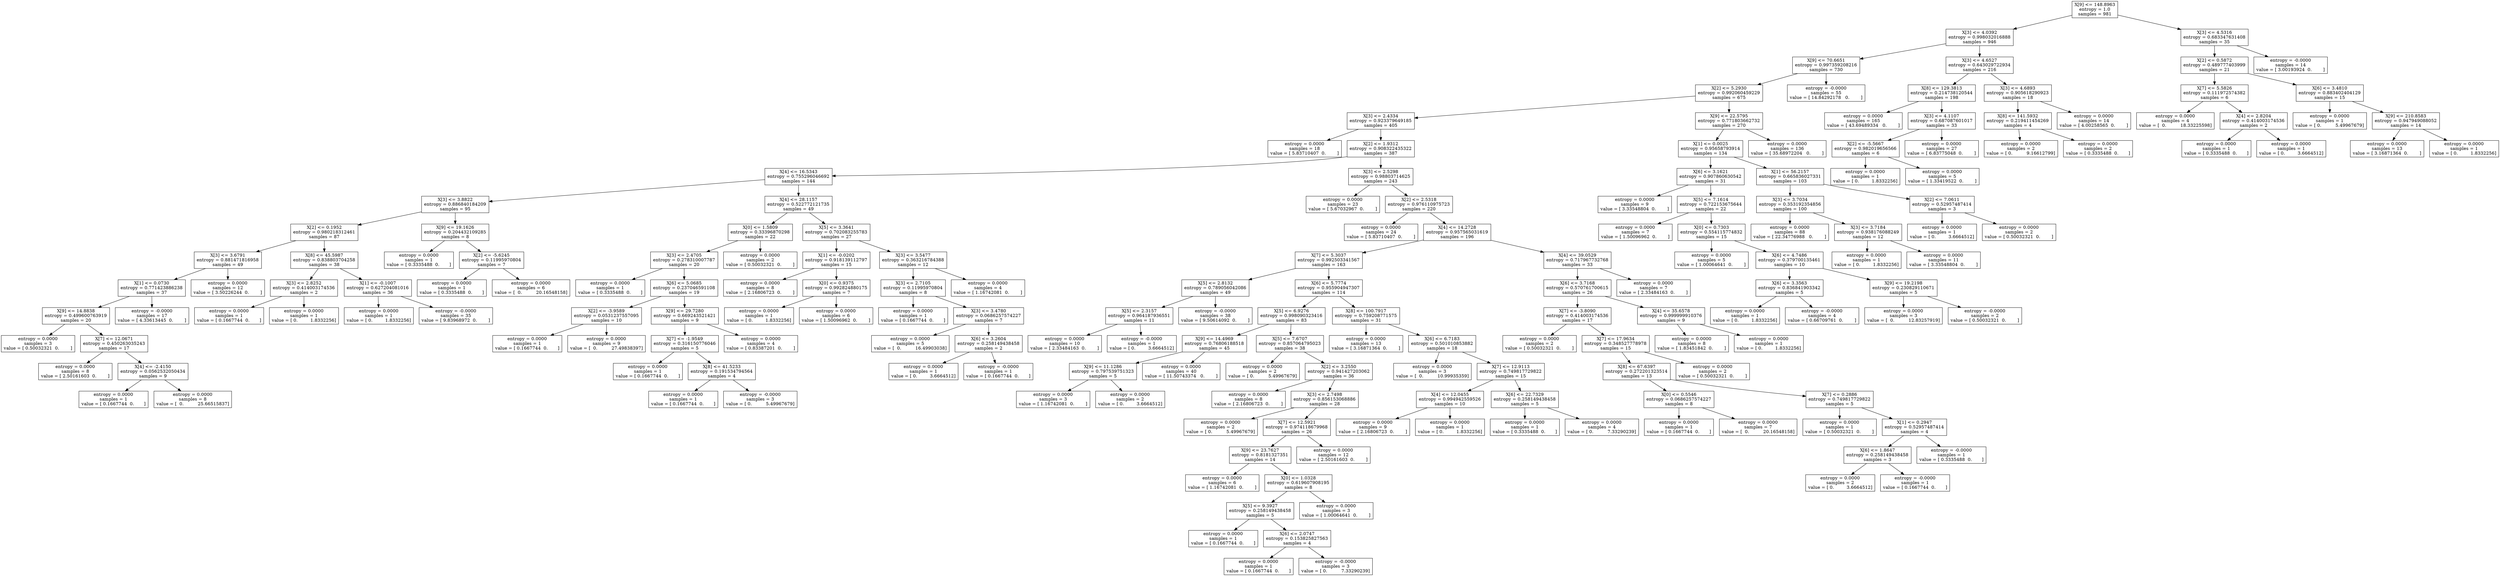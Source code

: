 digraph Tree {
0 [label="X[9] <= 148.8963\nentropy = 1.0\nsamples = 981", shape="box"] ;
1 [label="X[3] <= 4.0392\nentropy = 0.998032016888\nsamples = 946", shape="box"] ;
0 -> 1 ;
2 [label="X[9] <= 70.6651\nentropy = 0.997359208216\nsamples = 730", shape="box"] ;
1 -> 2 ;
3 [label="X[2] <= 5.2930\nentropy = 0.992060459229\nsamples = 675", shape="box"] ;
2 -> 3 ;
4 [label="X[3] <= 2.4334\nentropy = 0.923379649185\nsamples = 405", shape="box"] ;
3 -> 4 ;
5 [label="entropy = 0.0000\nsamples = 18\nvalue = [ 5.83710407  0.        ]", shape="box"] ;
4 -> 5 ;
6 [label="X[2] <= 1.9312\nentropy = 0.908322435322\nsamples = 387", shape="box"] ;
4 -> 6 ;
7 [label="X[4] <= 16.5343\nentropy = 0.755296046692\nsamples = 144", shape="box"] ;
6 -> 7 ;
8 [label="X[3] <= 3.8822\nentropy = 0.886840184209\nsamples = 95", shape="box"] ;
7 -> 8 ;
9 [label="X[2] <= 0.1952\nentropy = 0.980218312461\nsamples = 87", shape="box"] ;
8 -> 9 ;
10 [label="X[3] <= 3.6791\nentropy = 0.881471816958\nsamples = 49", shape="box"] ;
9 -> 10 ;
11 [label="X[1] <= 0.0730\nentropy = 0.771423886238\nsamples = 37", shape="box"] ;
10 -> 11 ;
12 [label="X[9] <= 14.8838\nentropy = 0.499600763919\nsamples = 20", shape="box"] ;
11 -> 12 ;
13 [label="entropy = 0.0000\nsamples = 3\nvalue = [ 0.50032321  0.        ]", shape="box"] ;
12 -> 13 ;
14 [label="X[7] <= 12.0671\nentropy = 0.450263035243\nsamples = 17", shape="box"] ;
12 -> 14 ;
15 [label="entropy = 0.0000\nsamples = 8\nvalue = [ 2.50161603  0.        ]", shape="box"] ;
14 -> 15 ;
16 [label="X[4] <= -2.4150\nentropy = 0.0562532050434\nsamples = 9", shape="box"] ;
14 -> 16 ;
17 [label="entropy = 0.0000\nsamples = 1\nvalue = [ 0.1667744  0.       ]", shape="box"] ;
16 -> 17 ;
18 [label="entropy = 0.0000\nsamples = 8\nvalue = [  0.          25.66515837]", shape="box"] ;
16 -> 18 ;
19 [label="entropy = -0.0000\nsamples = 17\nvalue = [ 4.33613445  0.        ]", shape="box"] ;
11 -> 19 ;
20 [label="entropy = 0.0000\nsamples = 12\nvalue = [ 3.50226244  0.        ]", shape="box"] ;
10 -> 20 ;
21 [label="X[8] <= 45.5987\nentropy = 0.838803704258\nsamples = 38", shape="box"] ;
9 -> 21 ;
22 [label="X[3] <= 2.8252\nentropy = 0.414003174536\nsamples = 2", shape="box"] ;
21 -> 22 ;
23 [label="entropy = 0.0000\nsamples = 1\nvalue = [ 0.1667744  0.       ]", shape="box"] ;
22 -> 23 ;
24 [label="entropy = 0.0000\nsamples = 1\nvalue = [ 0.         1.8332256]", shape="box"] ;
22 -> 24 ;
25 [label="X[1] <= -0.1007\nentropy = 0.627204081016\nsamples = 36", shape="box"] ;
21 -> 25 ;
26 [label="entropy = 0.0000\nsamples = 1\nvalue = [ 0.         1.8332256]", shape="box"] ;
25 -> 26 ;
27 [label="entropy = -0.0000\nsamples = 35\nvalue = [ 9.83968972  0.        ]", shape="box"] ;
25 -> 27 ;
28 [label="X[9] <= 19.1626\nentropy = 0.204432109285\nsamples = 8", shape="box"] ;
8 -> 28 ;
29 [label="entropy = 0.0000\nsamples = 1\nvalue = [ 0.3335488  0.       ]", shape="box"] ;
28 -> 29 ;
30 [label="X[2] <= -5.6245\nentropy = 0.11995970804\nsamples = 7", shape="box"] ;
28 -> 30 ;
31 [label="entropy = 0.0000\nsamples = 1\nvalue = [ 0.3335488  0.       ]", shape="box"] ;
30 -> 31 ;
32 [label="entropy = 0.0000\nsamples = 6\nvalue = [  0.          20.16548158]", shape="box"] ;
30 -> 32 ;
33 [label="X[4] <= 28.1157\nentropy = 0.522772121735\nsamples = 49", shape="box"] ;
7 -> 33 ;
34 [label="X[0] <= 1.5809\nentropy = 0.33396870298\nsamples = 22", shape="box"] ;
33 -> 34 ;
35 [label="X[3] <= 2.4705\nentropy = 0.278310007787\nsamples = 20", shape="box"] ;
34 -> 35 ;
36 [label="entropy = 0.0000\nsamples = 1\nvalue = [ 0.3335488  0.       ]", shape="box"] ;
35 -> 36 ;
37 [label="X[6] <= 5.0685\nentropy = 0.237046591108\nsamples = 19", shape="box"] ;
35 -> 37 ;
38 [label="X[2] <= -3.9589\nentropy = 0.0531237557095\nsamples = 10", shape="box"] ;
37 -> 38 ;
39 [label="entropy = 0.0000\nsamples = 1\nvalue = [ 0.1667744  0.       ]", shape="box"] ;
38 -> 39 ;
40 [label="entropy = 0.0000\nsamples = 9\nvalue = [  0.          27.49838397]", shape="box"] ;
38 -> 40 ;
41 [label="X[9] <= 29.7280\nentropy = 0.669243521421\nsamples = 9", shape="box"] ;
37 -> 41 ;
42 [label="X[7] <= -1.9549\nentropy = 0.316150776046\nsamples = 5", shape="box"] ;
41 -> 42 ;
43 [label="entropy = 0.0000\nsamples = 1\nvalue = [ 0.1667744  0.       ]", shape="box"] ;
42 -> 43 ;
44 [label="X[8] <= 41.5233\nentropy = 0.191534794564\nsamples = 4", shape="box"] ;
42 -> 44 ;
45 [label="entropy = 0.0000\nsamples = 1\nvalue = [ 0.1667744  0.       ]", shape="box"] ;
44 -> 45 ;
46 [label="entropy = -0.0000\nsamples = 3\nvalue = [ 0.          5.49967679]", shape="box"] ;
44 -> 46 ;
47 [label="entropy = 0.0000\nsamples = 4\nvalue = [ 0.83387201  0.        ]", shape="box"] ;
41 -> 47 ;
48 [label="entropy = 0.0000\nsamples = 2\nvalue = [ 0.50032321  0.        ]", shape="box"] ;
34 -> 48 ;
49 [label="X[5] <= 3.3641\nentropy = 0.702083255783\nsamples = 27", shape="box"] ;
33 -> 49 ;
50 [label="X[1] <= -0.0202\nentropy = 0.918139112797\nsamples = 15", shape="box"] ;
49 -> 50 ;
51 [label="entropy = 0.0000\nsamples = 8\nvalue = [ 2.16806723  0.        ]", shape="box"] ;
50 -> 51 ;
52 [label="X[0] <= 0.9375\nentropy = 0.992824880175\nsamples = 7", shape="box"] ;
50 -> 52 ;
53 [label="entropy = 0.0000\nsamples = 1\nvalue = [ 0.         1.8332256]", shape="box"] ;
52 -> 53 ;
54 [label="entropy = 0.0000\nsamples = 6\nvalue = [ 1.50096962  0.        ]", shape="box"] ;
52 -> 54 ;
55 [label="X[3] <= 3.5477\nentropy = 0.363216784388\nsamples = 12", shape="box"] ;
49 -> 55 ;
56 [label="X[3] <= 2.7105\nentropy = 0.11995970804\nsamples = 8", shape="box"] ;
55 -> 56 ;
57 [label="entropy = 0.0000\nsamples = 1\nvalue = [ 0.1667744  0.       ]", shape="box"] ;
56 -> 57 ;
58 [label="X[3] <= 3.4780\nentropy = 0.0686257574227\nsamples = 7", shape="box"] ;
56 -> 58 ;
59 [label="entropy = 0.0000\nsamples = 5\nvalue = [  0.          16.49903038]", shape="box"] ;
58 -> 59 ;
60 [label="X[6] <= 3.2604\nentropy = 0.258149438458\nsamples = 2", shape="box"] ;
58 -> 60 ;
61 [label="entropy = 0.0000\nsamples = 1\nvalue = [ 0.         3.6664512]", shape="box"] ;
60 -> 61 ;
62 [label="entropy = -0.0000\nsamples = 1\nvalue = [ 0.1667744  0.       ]", shape="box"] ;
60 -> 62 ;
63 [label="entropy = 0.0000\nsamples = 4\nvalue = [ 1.16742081  0.        ]", shape="box"] ;
55 -> 63 ;
64 [label="X[3] <= 2.5298\nentropy = 0.98803714625\nsamples = 243", shape="box"] ;
6 -> 64 ;
65 [label="entropy = 0.0000\nsamples = 23\nvalue = [ 5.67032967  0.        ]", shape="box"] ;
64 -> 65 ;
66 [label="X[2] <= 2.5318\nentropy = 0.976110975723\nsamples = 220", shape="box"] ;
64 -> 66 ;
67 [label="entropy = 0.0000\nsamples = 24\nvalue = [ 5.83710407  0.        ]", shape="box"] ;
66 -> 67 ;
68 [label="X[4] <= 14.2728\nentropy = 0.957565031619\nsamples = 196", shape="box"] ;
66 -> 68 ;
69 [label="X[7] <= 5.3037\nentropy = 0.992503341567\nsamples = 163", shape="box"] ;
68 -> 69 ;
70 [label="X[5] <= 2.8132\nentropy = 0.789056042086\nsamples = 49", shape="box"] ;
69 -> 70 ;
71 [label="X[5] <= 2.3157\nentropy = 0.964187936551\nsamples = 11", shape="box"] ;
70 -> 71 ;
72 [label="entropy = 0.0000\nsamples = 10\nvalue = [ 2.33484163  0.        ]", shape="box"] ;
71 -> 72 ;
73 [label="entropy = -0.0000\nsamples = 1\nvalue = [ 0.         3.6664512]", shape="box"] ;
71 -> 73 ;
74 [label="entropy = -0.0000\nsamples = 38\nvalue = [ 9.50614092  0.        ]", shape="box"] ;
70 -> 74 ;
75 [label="X[6] <= 5.7774\nentropy = 0.955904947307\nsamples = 114", shape="box"] ;
69 -> 75 ;
76 [label="X[5] <= 6.9276\nentropy = 0.998090323416\nsamples = 83", shape="box"] ;
75 -> 76 ;
77 [label="X[9] <= 14.4969\nentropy = 0.76806188518\nsamples = 45", shape="box"] ;
76 -> 77 ;
78 [label="X[9] <= 11.1286\nentropy = 0.797539751323\nsamples = 5", shape="box"] ;
77 -> 78 ;
79 [label="entropy = 0.0000\nsamples = 3\nvalue = [ 1.16742081  0.        ]", shape="box"] ;
78 -> 79 ;
80 [label="entropy = 0.0000\nsamples = 2\nvalue = [ 0.         3.6664512]", shape="box"] ;
78 -> 80 ;
81 [label="entropy = 0.0000\nsamples = 40\nvalue = [ 11.50743374   0.        ]", shape="box"] ;
77 -> 81 ;
82 [label="X[5] <= 7.6707\nentropy = 0.857064795023\nsamples = 38", shape="box"] ;
76 -> 82 ;
83 [label="entropy = 0.0000\nsamples = 2\nvalue = [ 0.          5.49967679]", shape="box"] ;
82 -> 83 ;
84 [label="X[2] <= 3.2550\nentropy = 0.941427203062\nsamples = 36", shape="box"] ;
82 -> 84 ;
85 [label="entropy = 0.0000\nsamples = 8\nvalue = [ 2.16806723  0.        ]", shape="box"] ;
84 -> 85 ;
86 [label="X[3] <= 2.7498\nentropy = 0.856153068886\nsamples = 28", shape="box"] ;
84 -> 86 ;
87 [label="entropy = 0.0000\nsamples = 2\nvalue = [ 0.          5.49967679]", shape="box"] ;
86 -> 87 ;
88 [label="X[7] <= 12.5921\nentropy = 0.974118679968\nsamples = 26", shape="box"] ;
86 -> 88 ;
89 [label="X[9] <= 23.7627\nentropy = 0.8181327351\nsamples = 14", shape="box"] ;
88 -> 89 ;
90 [label="entropy = 0.0000\nsamples = 6\nvalue = [ 1.16742081  0.        ]", shape="box"] ;
89 -> 90 ;
91 [label="X[0] <= 1.0328\nentropy = 0.619607908195\nsamples = 8", shape="box"] ;
89 -> 91 ;
92 [label="X[5] <= 9.3927\nentropy = 0.258149438458\nsamples = 5", shape="box"] ;
91 -> 92 ;
93 [label="entropy = 0.0000\nsamples = 1\nvalue = [ 0.1667744  0.       ]", shape="box"] ;
92 -> 93 ;
94 [label="X[6] <= 2.0747\nentropy = 0.153825827563\nsamples = 4", shape="box"] ;
92 -> 94 ;
95 [label="entropy = 0.0000\nsamples = 1\nvalue = [ 0.1667744  0.       ]", shape="box"] ;
94 -> 95 ;
96 [label="entropy = -0.0000\nsamples = 3\nvalue = [ 0.          7.33290239]", shape="box"] ;
94 -> 96 ;
97 [label="entropy = 0.0000\nsamples = 3\nvalue = [ 1.00064641  0.        ]", shape="box"] ;
91 -> 97 ;
98 [label="entropy = 0.0000\nsamples = 12\nvalue = [ 2.50161603  0.        ]", shape="box"] ;
88 -> 98 ;
99 [label="X[8] <= 100.7917\nentropy = 0.759208771575\nsamples = 31", shape="box"] ;
75 -> 99 ;
100 [label="entropy = 0.0000\nsamples = 13\nvalue = [ 3.16871364  0.        ]", shape="box"] ;
99 -> 100 ;
101 [label="X[6] <= 6.7183\nentropy = 0.501010853882\nsamples = 18", shape="box"] ;
99 -> 101 ;
102 [label="entropy = 0.0000\nsamples = 3\nvalue = [  0.          10.99935359]", shape="box"] ;
101 -> 102 ;
103 [label="X[7] <= 12.9113\nentropy = 0.749817729822\nsamples = 15", shape="box"] ;
101 -> 103 ;
104 [label="X[4] <= 12.0455\nentropy = 0.994942559526\nsamples = 10", shape="box"] ;
103 -> 104 ;
105 [label="entropy = 0.0000\nsamples = 9\nvalue = [ 2.16806723  0.        ]", shape="box"] ;
104 -> 105 ;
106 [label="entropy = 0.0000\nsamples = 1\nvalue = [ 0.         1.8332256]", shape="box"] ;
104 -> 106 ;
107 [label="X[6] <= 22.7329\nentropy = 0.258149438458\nsamples = 5", shape="box"] ;
103 -> 107 ;
108 [label="entropy = 0.0000\nsamples = 1\nvalue = [ 0.3335488  0.       ]", shape="box"] ;
107 -> 108 ;
109 [label="entropy = 0.0000\nsamples = 4\nvalue = [ 0.          7.33290239]", shape="box"] ;
107 -> 109 ;
110 [label="X[4] <= 39.0529\nentropy = 0.717967732768\nsamples = 33", shape="box"] ;
68 -> 110 ;
111 [label="X[6] <= 3.7168\nentropy = 0.570761700615\nsamples = 26", shape="box"] ;
110 -> 111 ;
112 [label="X[7] <= -3.8090\nentropy = 0.414003174536\nsamples = 17", shape="box"] ;
111 -> 112 ;
113 [label="entropy = 0.0000\nsamples = 2\nvalue = [ 0.50032321  0.        ]", shape="box"] ;
112 -> 113 ;
114 [label="X[7] <= 17.9634\nentropy = 0.348527778978\nsamples = 15", shape="box"] ;
112 -> 114 ;
115 [label="X[8] <= 67.6397\nentropy = 0.272201323514\nsamples = 13", shape="box"] ;
114 -> 115 ;
116 [label="X[0] <= 0.5546\nentropy = 0.0686257574227\nsamples = 8", shape="box"] ;
115 -> 116 ;
117 [label="entropy = 0.0000\nsamples = 1\nvalue = [ 0.1667744  0.       ]", shape="box"] ;
116 -> 117 ;
118 [label="entropy = 0.0000\nsamples = 7\nvalue = [  0.          20.16548158]", shape="box"] ;
116 -> 118 ;
119 [label="X[7] <= 0.2886\nentropy = 0.749817729822\nsamples = 5", shape="box"] ;
115 -> 119 ;
120 [label="entropy = 0.0000\nsamples = 1\nvalue = [ 0.50032321  0.        ]", shape="box"] ;
119 -> 120 ;
121 [label="X[1] <= 0.2947\nentropy = 0.52957487414\nsamples = 4", shape="box"] ;
119 -> 121 ;
122 [label="X[6] <= 1.8647\nentropy = 0.258149438458\nsamples = 3", shape="box"] ;
121 -> 122 ;
123 [label="entropy = 0.0000\nsamples = 2\nvalue = [ 0.         3.6664512]", shape="box"] ;
122 -> 123 ;
124 [label="entropy = -0.0000\nsamples = 1\nvalue = [ 0.1667744  0.       ]", shape="box"] ;
122 -> 124 ;
125 [label="entropy = -0.0000\nsamples = 1\nvalue = [ 0.3335488  0.       ]", shape="box"] ;
121 -> 125 ;
126 [label="entropy = 0.0000\nsamples = 2\nvalue = [ 0.50032321  0.        ]", shape="box"] ;
114 -> 126 ;
127 [label="X[4] <= 35.6578\nentropy = 0.999999910376\nsamples = 9", shape="box"] ;
111 -> 127 ;
128 [label="entropy = 0.0000\nsamples = 8\nvalue = [ 1.83451842  0.        ]", shape="box"] ;
127 -> 128 ;
129 [label="entropy = 0.0000\nsamples = 1\nvalue = [ 0.         1.8332256]", shape="box"] ;
127 -> 129 ;
130 [label="entropy = 0.0000\nsamples = 7\nvalue = [ 2.33484163  0.        ]", shape="box"] ;
110 -> 130 ;
131 [label="X[9] <= 22.5795\nentropy = 0.771803662732\nsamples = 270", shape="box"] ;
3 -> 131 ;
132 [label="X[1] <= 0.0025\nentropy = 0.95658793914\nsamples = 134", shape="box"] ;
131 -> 132 ;
133 [label="X[6] <= 3.1621\nentropy = 0.907860630542\nsamples = 31", shape="box"] ;
132 -> 133 ;
134 [label="entropy = 0.0000\nsamples = 9\nvalue = [ 3.33548804  0.        ]", shape="box"] ;
133 -> 134 ;
135 [label="X[5] <= 7.1614\nentropy = 0.722153675644\nsamples = 22", shape="box"] ;
133 -> 135 ;
136 [label="entropy = 0.0000\nsamples = 7\nvalue = [ 1.50096962  0.        ]", shape="box"] ;
135 -> 136 ;
137 [label="X[0] <= 0.7303\nentropy = 0.554115774832\nsamples = 15", shape="box"] ;
135 -> 137 ;
138 [label="entropy = 0.0000\nsamples = 5\nvalue = [ 1.00064641  0.        ]", shape="box"] ;
137 -> 138 ;
139 [label="X[6] <= 4.7486\nentropy = 0.379700135461\nsamples = 10", shape="box"] ;
137 -> 139 ;
140 [label="X[6] <= 3.3563\nentropy = 0.836841903342\nsamples = 5", shape="box"] ;
139 -> 140 ;
141 [label="entropy = 0.0000\nsamples = 1\nvalue = [ 0.         1.8332256]", shape="box"] ;
140 -> 141 ;
142 [label="entropy = -0.0000\nsamples = 4\nvalue = [ 0.66709761  0.        ]", shape="box"] ;
140 -> 142 ;
143 [label="X[9] <= 19.2198\nentropy = 0.230829110671\nsamples = 5", shape="box"] ;
139 -> 143 ;
144 [label="entropy = 0.0000\nsamples = 3\nvalue = [  0.          12.83257919]", shape="box"] ;
143 -> 144 ;
145 [label="entropy = -0.0000\nsamples = 2\nvalue = [ 0.50032321  0.        ]", shape="box"] ;
143 -> 145 ;
146 [label="X[1] <= 56.2157\nentropy = 0.665836027331\nsamples = 103", shape="box"] ;
132 -> 146 ;
147 [label="X[3] <= 3.7034\nentropy = 0.353192354856\nsamples = 100", shape="box"] ;
146 -> 147 ;
148 [label="entropy = 0.0000\nsamples = 88\nvalue = [ 22.34776988   0.        ]", shape="box"] ;
147 -> 148 ;
149 [label="X[3] <= 3.7184\nentropy = 0.938176088249\nsamples = 12", shape="box"] ;
147 -> 149 ;
150 [label="entropy = 0.0000\nsamples = 1\nvalue = [ 0.         1.8332256]", shape="box"] ;
149 -> 150 ;
151 [label="entropy = 0.0000\nsamples = 11\nvalue = [ 3.33548804  0.        ]", shape="box"] ;
149 -> 151 ;
152 [label="X[2] <= 7.0611\nentropy = 0.52957487414\nsamples = 3", shape="box"] ;
146 -> 152 ;
153 [label="entropy = 0.0000\nsamples = 1\nvalue = [ 0.         3.6664512]", shape="box"] ;
152 -> 153 ;
154 [label="entropy = 0.0000\nsamples = 2\nvalue = [ 0.50032321  0.        ]", shape="box"] ;
152 -> 154 ;
155 [label="entropy = 0.0000\nsamples = 136\nvalue = [ 35.68972204   0.        ]", shape="box"] ;
131 -> 155 ;
156 [label="entropy = -0.0000\nsamples = 55\nvalue = [ 14.84292178   0.        ]", shape="box"] ;
2 -> 156 ;
157 [label="X[3] <= 4.6527\nentropy = 0.643029722934\nsamples = 216", shape="box"] ;
1 -> 157 ;
158 [label="X[8] <= 129.3813\nentropy = 0.214738120544\nsamples = 198", shape="box"] ;
157 -> 158 ;
159 [label="entropy = 0.0000\nsamples = 165\nvalue = [ 43.69489334   0.        ]", shape="box"] ;
158 -> 159 ;
160 [label="X[3] <= 4.1107\nentropy = 0.687087601017\nsamples = 33", shape="box"] ;
158 -> 160 ;
161 [label="X[2] <= -5.5667\nentropy = 0.982019656566\nsamples = 6", shape="box"] ;
160 -> 161 ;
162 [label="entropy = 0.0000\nsamples = 1\nvalue = [ 0.         1.8332256]", shape="box"] ;
161 -> 162 ;
163 [label="entropy = 0.0000\nsamples = 5\nvalue = [ 1.33419522  0.        ]", shape="box"] ;
161 -> 163 ;
164 [label="entropy = 0.0000\nsamples = 27\nvalue = [ 6.83775048  0.        ]", shape="box"] ;
160 -> 164 ;
165 [label="X[3] <= 4.6893\nentropy = 0.905618290923\nsamples = 18", shape="box"] ;
157 -> 165 ;
166 [label="X[8] <= 141.5932\nentropy = 0.219411454269\nsamples = 4", shape="box"] ;
165 -> 166 ;
167 [label="entropy = 0.0000\nsamples = 2\nvalue = [ 0.          9.16612799]", shape="box"] ;
166 -> 167 ;
168 [label="entropy = 0.0000\nsamples = 2\nvalue = [ 0.3335488  0.       ]", shape="box"] ;
166 -> 168 ;
169 [label="entropy = 0.0000\nsamples = 14\nvalue = [ 4.00258565  0.        ]", shape="box"] ;
165 -> 169 ;
170 [label="X[3] <= 4.5316\nentropy = 0.683347631408\nsamples = 35", shape="box"] ;
0 -> 170 ;
171 [label="X[2] <= 0.5872\nentropy = 0.489777403999\nsamples = 21", shape="box"] ;
170 -> 171 ;
172 [label="X[7] <= 5.5826\nentropy = 0.111972574382\nsamples = 6", shape="box"] ;
171 -> 172 ;
173 [label="entropy = 0.0000\nsamples = 4\nvalue = [  0.          18.33225598]", shape="box"] ;
172 -> 173 ;
174 [label="X[4] <= 2.8204\nentropy = 0.414003174536\nsamples = 2", shape="box"] ;
172 -> 174 ;
175 [label="entropy = 0.0000\nsamples = 1\nvalue = [ 0.3335488  0.       ]", shape="box"] ;
174 -> 175 ;
176 [label="entropy = 0.0000\nsamples = 1\nvalue = [ 0.         3.6664512]", shape="box"] ;
174 -> 176 ;
177 [label="X[6] <= 3.4810\nentropy = 0.883402404129\nsamples = 15", shape="box"] ;
171 -> 177 ;
178 [label="entropy = 0.0000\nsamples = 1\nvalue = [ 0.          5.49967679]", shape="box"] ;
177 -> 178 ;
179 [label="X[9] <= 210.8583\nentropy = 0.947949088052\nsamples = 14", shape="box"] ;
177 -> 179 ;
180 [label="entropy = 0.0000\nsamples = 13\nvalue = [ 3.16871364  0.        ]", shape="box"] ;
179 -> 180 ;
181 [label="entropy = 0.0000\nsamples = 1\nvalue = [ 0.         1.8332256]", shape="box"] ;
179 -> 181 ;
182 [label="entropy = -0.0000\nsamples = 14\nvalue = [ 3.00193924  0.        ]", shape="box"] ;
170 -> 182 ;
}